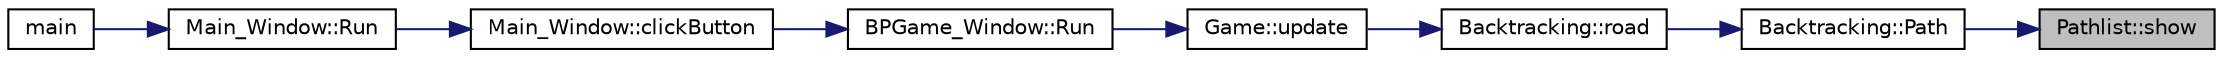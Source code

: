digraph "Pathlist::show"
{
 // LATEX_PDF_SIZE
  edge [fontname="Helvetica",fontsize="10",labelfontname="Helvetica",labelfontsize="10"];
  node [fontname="Helvetica",fontsize="10",shape=record];
  rankdir="RL";
  Node1 [label="Pathlist::show",height=0.2,width=0.4,color="black", fillcolor="grey75", style="filled", fontcolor="black",tooltip="shows the list content"];
  Node1 -> Node2 [dir="back",color="midnightblue",fontsize="10",style="solid",fontname="Helvetica"];
  Node2 [label="Backtracking::Path",height=0.2,width=0.4,color="black", fillcolor="white", style="filled",URL="$classBacktracking.html#aa6ab348e6d6c30cd106ab9ac4ff3bb74",tooltip=" "];
  Node2 -> Node3 [dir="back",color="midnightblue",fontsize="10",style="solid",fontname="Helvetica"];
  Node3 [label="Backtracking::road",height=0.2,width=0.4,color="black", fillcolor="white", style="filled",URL="$classBacktracking.html#ab260a8a7109050ec57ea5efb50fe72c8",tooltip="gives the path fro an specific position"];
  Node3 -> Node4 [dir="back",color="midnightblue",fontsize="10",style="solid",fontname="Helvetica"];
  Node4 [label="Game::update",height=0.2,width=0.4,color="black", fillcolor="white", style="filled",URL="$classGame.html#a79df6376b332d63c9eca0dcee30305c3",tooltip=" "];
  Node4 -> Node5 [dir="back",color="midnightblue",fontsize="10",style="solid",fontname="Helvetica"];
  Node5 [label="BPGame_Window::Run",height=0.2,width=0.4,color="black", fillcolor="white", style="filled",URL="$classBPGame__Window.html#af16ea50673729421b824d00b57769c7b",tooltip="Run the window for the BP Game."];
  Node5 -> Node6 [dir="back",color="midnightblue",fontsize="10",style="solid",fontname="Helvetica"];
  Node6 [label="Main_Window::clickButton",height=0.2,width=0.4,color="black", fillcolor="white", style="filled",URL="$classMain__Window.html#a502bce91d1c3e08d193eb817c9b79f00",tooltip="It is called if the mouse is left clicked, and changes the window if the click was over a button."];
  Node6 -> Node7 [dir="back",color="midnightblue",fontsize="10",style="solid",fontname="Helvetica"];
  Node7 [label="Main_Window::Run",height=0.2,width=0.4,color="black", fillcolor="white", style="filled",URL="$classMain__Window.html#ae90070ea093f89d1f207b686e6e569a3",tooltip="Initializes the menu window."];
  Node7 -> Node8 [dir="back",color="midnightblue",fontsize="10",style="solid",fontname="Helvetica"];
  Node8 [label="main",height=0.2,width=0.4,color="black", fillcolor="white", style="filled",URL="$main_8cpp.html#ae66f6b31b5ad750f1fe042a706a4e3d4",tooltip=" "];
}
